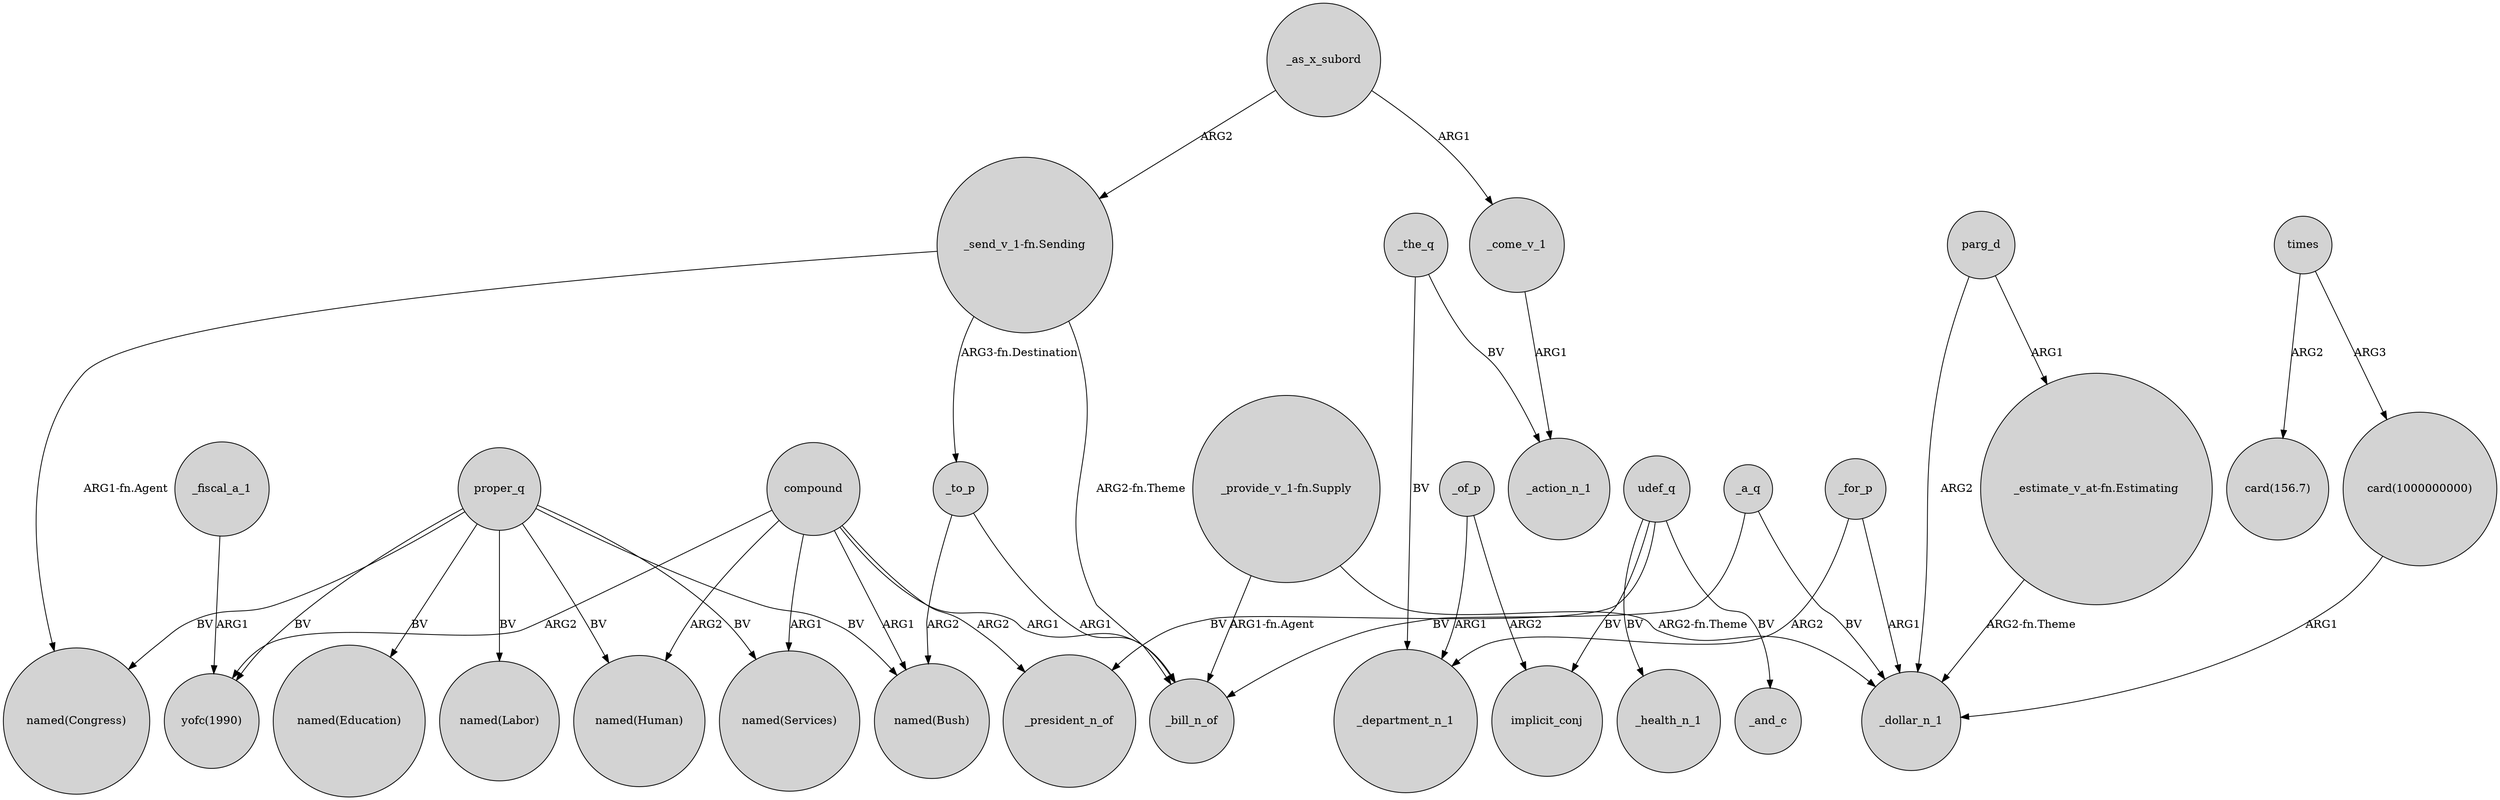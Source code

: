 digraph {
	node [shape=circle style=filled]
	compound -> "named(Human)" [label=ARG2]
	times -> "card(156.7)" [label=ARG2]
	compound -> "yofc(1990)" [label=ARG2]
	_the_q -> _action_n_1 [label=BV]
	compound -> _president_n_of [label=ARG2]
	compound -> _bill_n_of [label=ARG1]
	_as_x_subord -> "_send_v_1-fn.Sending" [label=ARG2]
	_to_p -> "named(Bush)" [label=ARG2]
	_a_q -> _bill_n_of [label=BV]
	_of_p -> _department_n_1 [label=ARG1]
	compound -> "named(Services)" [label=ARG1]
	"_send_v_1-fn.Sending" -> "named(Congress)" [label="ARG1-fn.Agent"]
	proper_q -> "named(Education)" [label=BV]
	proper_q -> "named(Services)" [label=BV]
	proper_q -> "yofc(1990)" [label=BV]
	udef_q -> implicit_conj [label=BV]
	proper_q -> "named(Human)" [label=BV]
	_a_q -> _dollar_n_1 [label=BV]
	proper_q -> "named(Congress)" [label=BV]
	_the_q -> _department_n_1 [label=BV]
	times -> "card(1000000000)" [label=ARG3]
	_to_p -> _bill_n_of [label=ARG1]
	_come_v_1 -> _action_n_1 [label=ARG1]
	"_provide_v_1-fn.Supply" -> _bill_n_of [label="ARG1-fn.Agent"]
	udef_q -> _president_n_of [label=BV]
	"_provide_v_1-fn.Supply" -> _dollar_n_1 [label="ARG2-fn.Theme"]
	_as_x_subord -> _come_v_1 [label=ARG1]
	_for_p -> _department_n_1 [label=ARG2]
	udef_q -> _health_n_1 [label=BV]
	_for_p -> _dollar_n_1 [label=ARG1]
	"_send_v_1-fn.Sending" -> _bill_n_of [label="ARG2-fn.Theme"]
	proper_q -> "named(Bush)" [label=BV]
	"_send_v_1-fn.Sending" -> _to_p [label="ARG3-fn.Destination"]
	parg_d -> "_estimate_v_at-fn.Estimating" [label=ARG1]
	parg_d -> _dollar_n_1 [label=ARG2]
	_of_p -> implicit_conj [label=ARG2]
	"card(1000000000)" -> _dollar_n_1 [label=ARG1]
	"_estimate_v_at-fn.Estimating" -> _dollar_n_1 [label="ARG2-fn.Theme"]
	proper_q -> "named(Labor)" [label=BV]
	udef_q -> _and_c [label=BV]
	_fiscal_a_1 -> "yofc(1990)" [label=ARG1]
	compound -> "named(Bush)" [label=ARG1]
}
